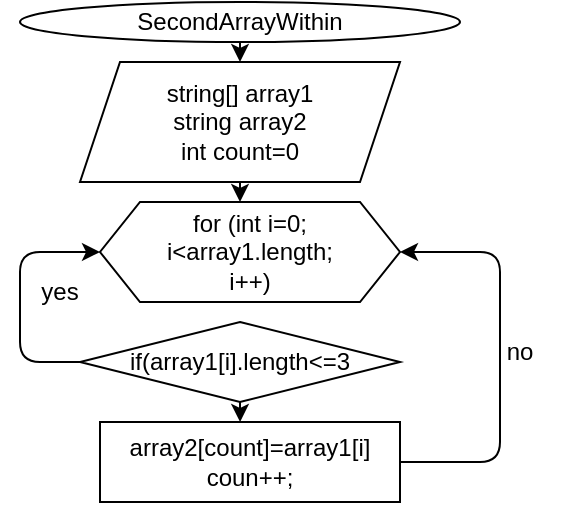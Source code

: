 <mxfile>
    <diagram id="lhb8tnv6jAfjLmYQAg-J" name="Страница 1">
        <mxGraphModel dx="348" dy="247" grid="1" gridSize="10" guides="1" tooltips="1" connect="1" arrows="1" fold="1" page="1" pageScale="1" pageWidth="827" pageHeight="1169" math="0" shadow="0">
            <root>
                <mxCell id="0"/>
                <mxCell id="1" parent="0"/>
                <mxCell id="2" value="SecondArrayWithin" style="ellipse;whiteSpace=wrap;html=1;" vertex="1" parent="1">
                    <mxGeometry x="80" y="10" width="220" height="20" as="geometry"/>
                </mxCell>
                <mxCell id="6" value="string[] array1&lt;br&gt;string array2&lt;br&gt;int count=0" style="shape=parallelogram;perimeter=parallelogramPerimeter;whiteSpace=wrap;html=1;fixedSize=1;" vertex="1" parent="1">
                    <mxGeometry x="110" y="40" width="160" height="60" as="geometry"/>
                </mxCell>
                <mxCell id="7" value="" style="endArrow=classic;html=1;exitX=0.5;exitY=1;exitDx=0;exitDy=0;entryX=0.5;entryY=0;entryDx=0;entryDy=0;" edge="1" parent="1" source="2" target="6">
                    <mxGeometry width="50" height="50" relative="1" as="geometry">
                        <mxPoint x="160" y="150" as="sourcePoint"/>
                        <mxPoint x="210" y="100" as="targetPoint"/>
                    </mxGeometry>
                </mxCell>
                <mxCell id="8" value="for (int i=0;&lt;br&gt;i&amp;lt;array1.length;&lt;br&gt;i++)" style="shape=hexagon;perimeter=hexagonPerimeter2;whiteSpace=wrap;html=1;fixedSize=1;" vertex="1" parent="1">
                    <mxGeometry x="120" y="110" width="150" height="50" as="geometry"/>
                </mxCell>
                <mxCell id="9" value="" style="endArrow=classic;html=1;exitX=0.5;exitY=1;exitDx=0;exitDy=0;" edge="1" parent="1" source="6">
                    <mxGeometry width="50" height="50" relative="1" as="geometry">
                        <mxPoint x="160" y="140" as="sourcePoint"/>
                        <mxPoint x="190" y="110" as="targetPoint"/>
                    </mxGeometry>
                </mxCell>
                <mxCell id="10" value="if(array1[i].length&amp;lt;=3" style="rhombus;whiteSpace=wrap;html=1;" vertex="1" parent="1">
                    <mxGeometry x="110" y="170" width="160" height="40" as="geometry"/>
                </mxCell>
                <mxCell id="11" value="" style="endArrow=classic;html=1;exitX=0;exitY=0.5;exitDx=0;exitDy=0;entryX=0;entryY=0.5;entryDx=0;entryDy=0;" edge="1" parent="1" source="10" target="8">
                    <mxGeometry width="50" height="50" relative="1" as="geometry">
                        <mxPoint x="70" y="180" as="sourcePoint"/>
                        <mxPoint x="120" y="130" as="targetPoint"/>
                        <Array as="points">
                            <mxPoint x="80" y="190"/>
                            <mxPoint x="80" y="135"/>
                        </Array>
                    </mxGeometry>
                </mxCell>
                <mxCell id="15" value="yes" style="text;strokeColor=none;align=center;fillColor=none;html=1;verticalAlign=middle;whiteSpace=wrap;rounded=0;" vertex="1" parent="1">
                    <mxGeometry x="70" y="140" width="60" height="30" as="geometry"/>
                </mxCell>
                <mxCell id="16" value="array2[count]=array1[i]&lt;br&gt;coun++;" style="rounded=0;whiteSpace=wrap;html=1;" vertex="1" parent="1">
                    <mxGeometry x="120" y="220" width="150" height="40" as="geometry"/>
                </mxCell>
                <mxCell id="17" value="" style="endArrow=classic;html=1;exitX=0.5;exitY=1;exitDx=0;exitDy=0;entryX=0.467;entryY=0;entryDx=0;entryDy=0;entryPerimeter=0;" edge="1" parent="1" source="10" target="16">
                    <mxGeometry width="50" height="50" relative="1" as="geometry">
                        <mxPoint x="190" y="210" as="sourcePoint"/>
                        <mxPoint x="190" y="200" as="targetPoint"/>
                    </mxGeometry>
                </mxCell>
                <mxCell id="18" value="" style="endArrow=classic;html=1;entryX=1;entryY=0.5;entryDx=0;entryDy=0;exitX=1;exitY=0.5;exitDx=0;exitDy=0;" edge="1" parent="1" source="16" target="8">
                    <mxGeometry width="50" height="50" relative="1" as="geometry">
                        <mxPoint x="320" y="210" as="sourcePoint"/>
                        <mxPoint x="210" y="80" as="targetPoint"/>
                        <Array as="points">
                            <mxPoint x="320" y="240"/>
                            <mxPoint x="320" y="135"/>
                        </Array>
                    </mxGeometry>
                </mxCell>
                <mxCell id="19" value="no" style="text;strokeColor=none;align=center;fillColor=none;html=1;verticalAlign=middle;whiteSpace=wrap;rounded=0;" vertex="1" parent="1">
                    <mxGeometry x="300" y="170" width="60" height="30" as="geometry"/>
                </mxCell>
            </root>
        </mxGraphModel>
    </diagram>
</mxfile>